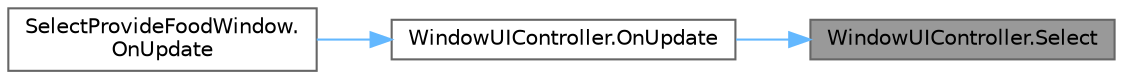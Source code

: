 digraph "WindowUIController.Select"
{
 // LATEX_PDF_SIZE
  bgcolor="transparent";
  edge [fontname=Helvetica,fontsize=10,labelfontname=Helvetica,labelfontsize=10];
  node [fontname=Helvetica,fontsize=10,shape=box,height=0.2,width=0.4];
  rankdir="RL";
  Node1 [id="Node000001",label="WindowUIController.Select",height=0.2,width=0.4,color="gray40", fillcolor="grey60", style="filled", fontcolor="black",tooltip=" "];
  Node1 -> Node2 [id="edge3_Node000001_Node000002",dir="back",color="steelblue1",style="solid",tooltip=" "];
  Node2 [id="Node000002",label="WindowUIController.OnUpdate",height=0.2,width=0.4,color="grey40", fillcolor="white", style="filled",URL="$class_window_u_i_controller.html#a883d549975cad2ed0e98c77dc39b0a5f",tooltip="実行処理"];
  Node2 -> Node3 [id="edge4_Node000002_Node000003",dir="back",color="steelblue1",style="solid",tooltip=" "];
  Node3 [id="Node000003",label="SelectProvideFoodWindow.\lOnUpdate",height=0.2,width=0.4,color="grey40", fillcolor="white", style="filled",URL="$class_select_provide_food_window.html#a9994b3692d49bf950d236f8505bfaeb5",tooltip=" "];
}
